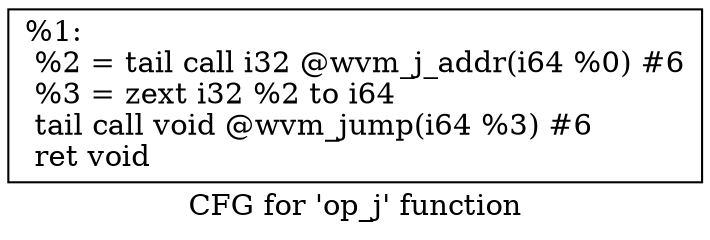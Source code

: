 digraph "CFG for 'op_j' function" {
	label="CFG for 'op_j' function";

	Node0x7f8ef0c103f0 [shape=record,label="{%1:\l  %2 = tail call i32 @wvm_j_addr(i64 %0) #6\l  %3 = zext i32 %2 to i64\l  tail call void @wvm_jump(i64 %3) #6\l  ret void\l}"];
}
